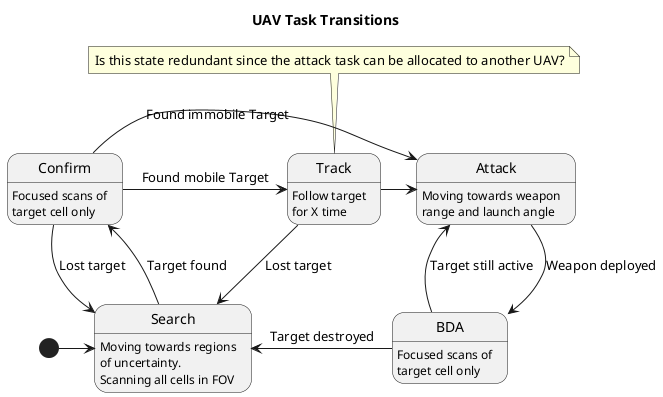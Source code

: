 @startuml

title UAV Task Transitions
[*] -right-> Search
Search -up-> Confirm : Target found
Search : Moving towards regions\nof uncertainty.\nScanning all cells in FOV

Confirm : Focused scans of\ntarget cell only
Confirm -down-> Search : Lost target
Confirm -right-> Track : Found mobile Target
Confirm -right-> Attack : Found immobile Target

Track : Follow target\nfor X time
Track -> Attack
Track -down-> Search : Lost target

note top of Track
Is this state redundant since the attack task can be allocated to another UAV?
end note

Attack : Moving towards weapon\nrange and launch angle
Attack -down-> BDA : Weapon deployed

BDA : Focused scans of\ntarget cell only
BDA -up-> Attack : Target still active
BDA -left-> Search : Target destroyed



@enduml

